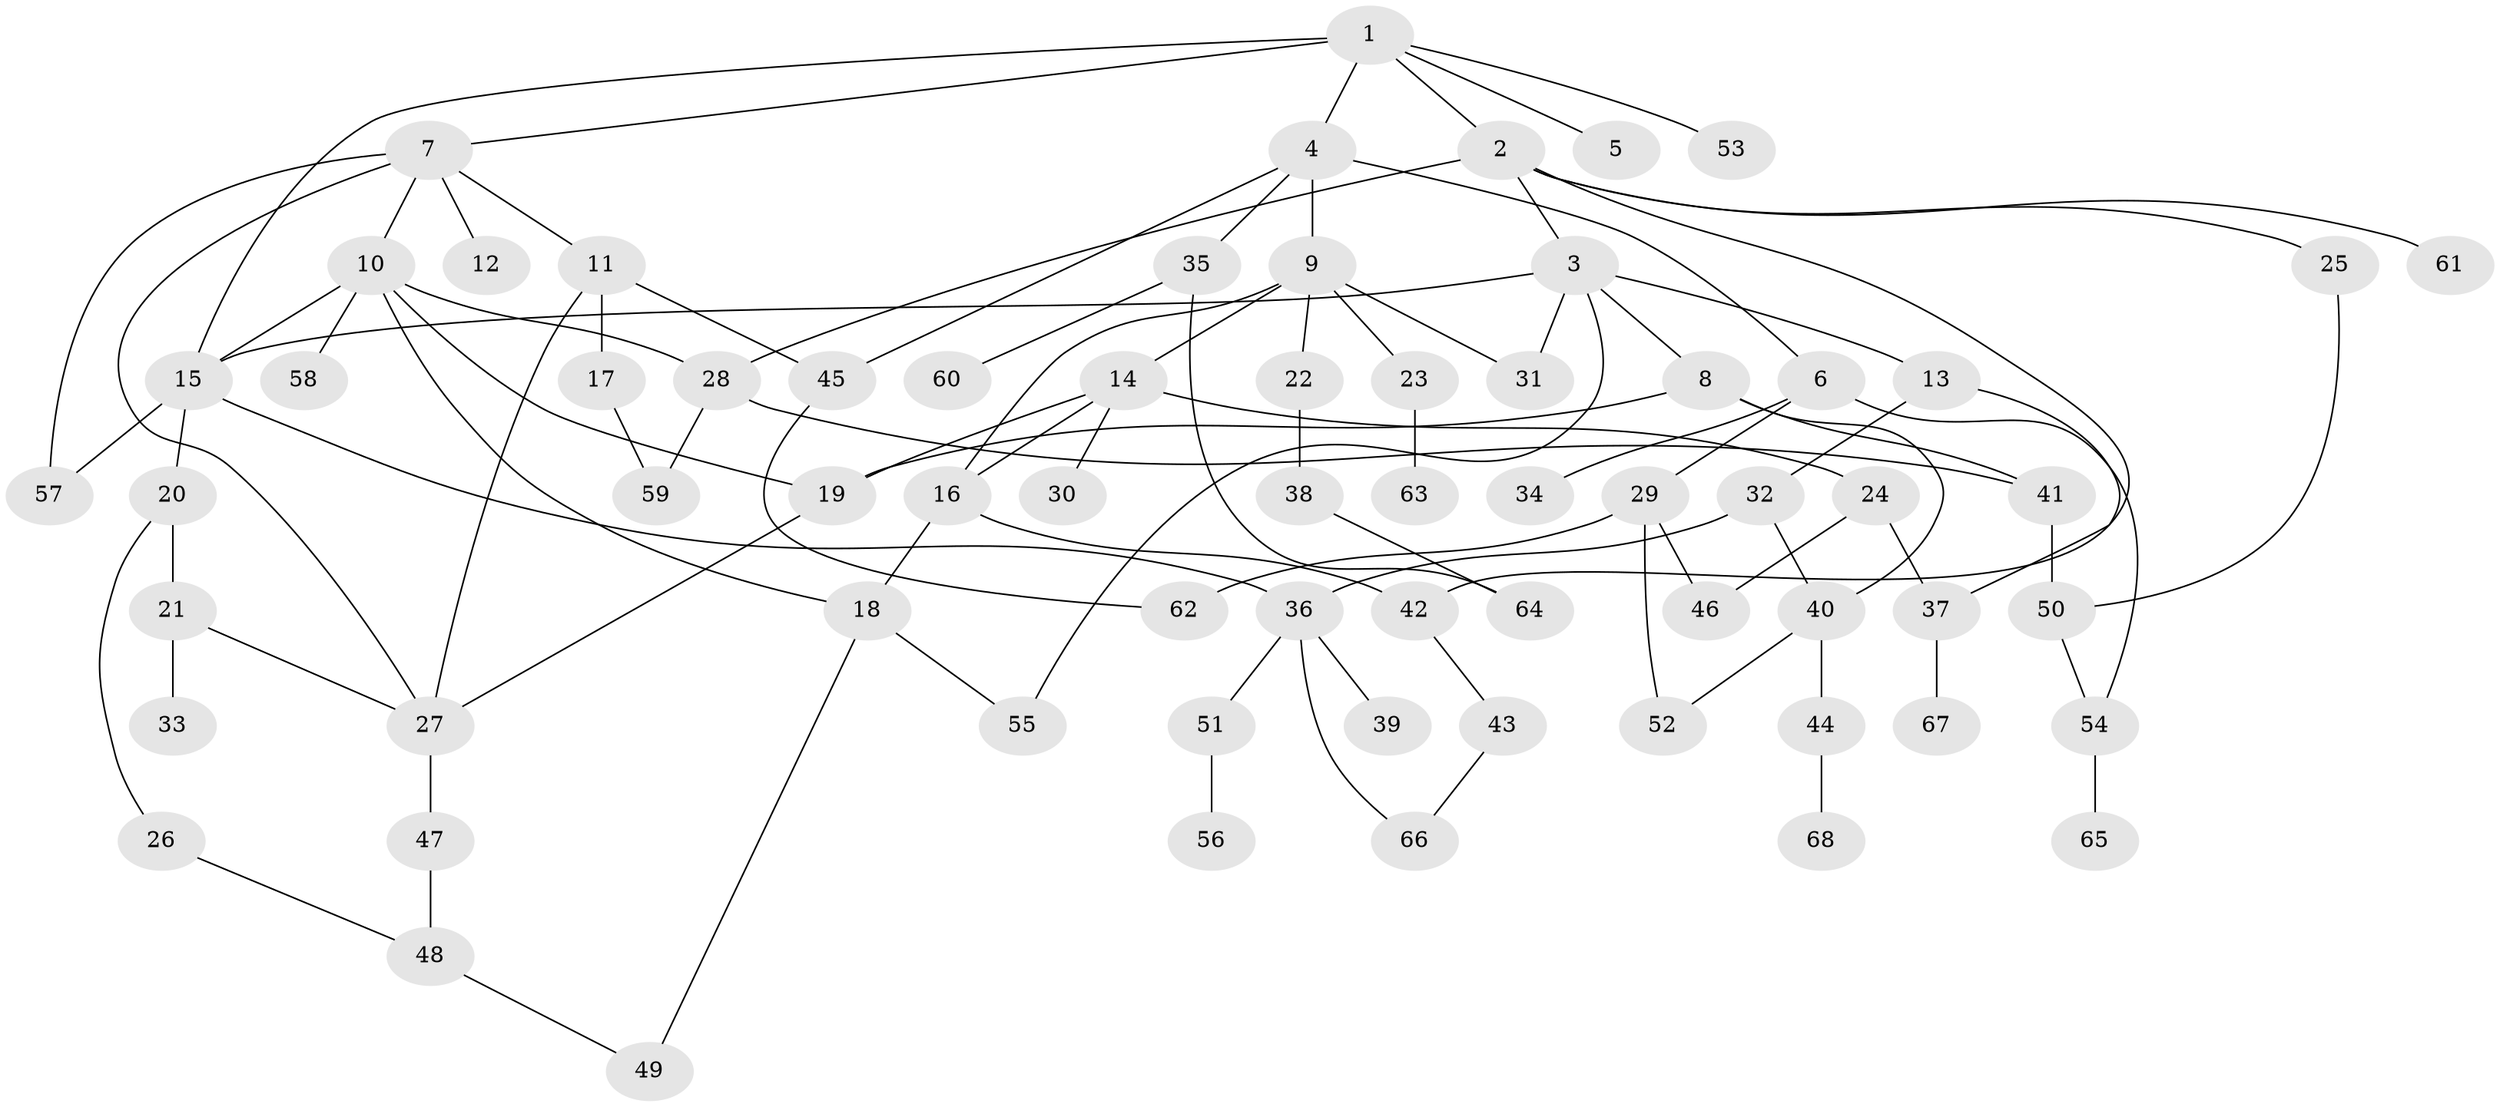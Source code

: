 // Generated by graph-tools (version 1.1) at 2025/13/03/09/25 04:13:38]
// undirected, 68 vertices, 96 edges
graph export_dot {
graph [start="1"]
  node [color=gray90,style=filled];
  1;
  2;
  3;
  4;
  5;
  6;
  7;
  8;
  9;
  10;
  11;
  12;
  13;
  14;
  15;
  16;
  17;
  18;
  19;
  20;
  21;
  22;
  23;
  24;
  25;
  26;
  27;
  28;
  29;
  30;
  31;
  32;
  33;
  34;
  35;
  36;
  37;
  38;
  39;
  40;
  41;
  42;
  43;
  44;
  45;
  46;
  47;
  48;
  49;
  50;
  51;
  52;
  53;
  54;
  55;
  56;
  57;
  58;
  59;
  60;
  61;
  62;
  63;
  64;
  65;
  66;
  67;
  68;
  1 -- 2;
  1 -- 4;
  1 -- 5;
  1 -- 7;
  1 -- 53;
  1 -- 15;
  2 -- 3;
  2 -- 25;
  2 -- 28;
  2 -- 61;
  2 -- 42;
  3 -- 8;
  3 -- 13;
  3 -- 15;
  3 -- 31;
  3 -- 55;
  4 -- 6;
  4 -- 9;
  4 -- 35;
  4 -- 45;
  6 -- 29;
  6 -- 34;
  6 -- 54;
  7 -- 10;
  7 -- 11;
  7 -- 12;
  7 -- 57;
  7 -- 27;
  8 -- 40;
  8 -- 41;
  8 -- 19;
  9 -- 14;
  9 -- 16;
  9 -- 22;
  9 -- 23;
  9 -- 31;
  10 -- 58;
  10 -- 18;
  10 -- 28;
  10 -- 19;
  10 -- 15;
  11 -- 17;
  11 -- 27;
  11 -- 45;
  13 -- 32;
  13 -- 37;
  14 -- 19;
  14 -- 24;
  14 -- 30;
  14 -- 16;
  15 -- 20;
  15 -- 36;
  15 -- 57;
  16 -- 18;
  16 -- 42;
  17 -- 59;
  18 -- 55;
  18 -- 49;
  19 -- 27;
  20 -- 21;
  20 -- 26;
  21 -- 33;
  21 -- 27;
  22 -- 38;
  23 -- 63;
  24 -- 37;
  24 -- 46;
  25 -- 50;
  26 -- 48;
  27 -- 47;
  28 -- 41;
  28 -- 59;
  29 -- 46;
  29 -- 62;
  29 -- 52;
  32 -- 40;
  32 -- 36;
  35 -- 60;
  35 -- 64;
  36 -- 39;
  36 -- 51;
  36 -- 66;
  37 -- 67;
  38 -- 64;
  40 -- 44;
  40 -- 52;
  41 -- 50;
  42 -- 43;
  43 -- 66;
  44 -- 68;
  45 -- 62;
  47 -- 48;
  48 -- 49;
  50 -- 54;
  51 -- 56;
  54 -- 65;
}
